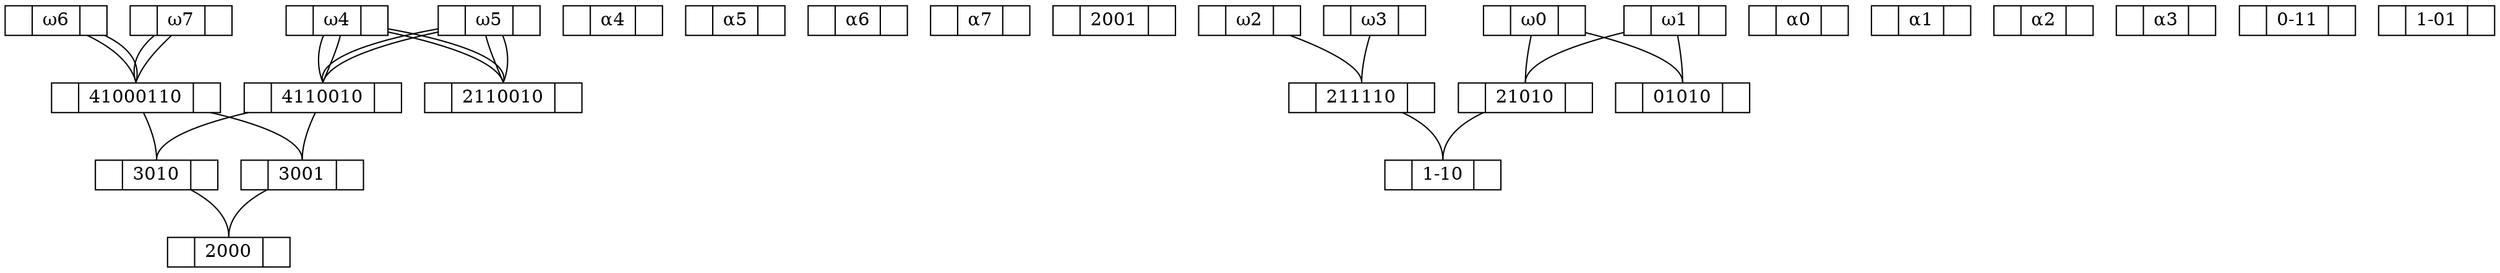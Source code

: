 graph "8 binairy tree general" {
	node [height=.1 shape=record]
	3010 -- 2000:f1
	4110010 -- 3010:f1
	"ω100" -- 4110010:f1
	"ω100" [label="<f0> |<f1> ω4|<f2>"]
	"ω101" -- 4110010:f1
	"ω101" [label="<f0> |<f1> ω5|<f2>"]
	"α100" [label="<f0> |<f1> α4|<f2>"]
	"α101" [label="<f0> |<f1> α5|<f2>"]
	4110010 [label="<f0> |<f1> 4110010|<f2>"]
	41000110 -- 3010:f1
	"ω110" -- 41000110:f1
	"ω110" [label="<f0> |<f1> ω6|<f2>"]
	"ω111" -- 41000110:f1
	"ω111" [label="<f0> |<f1> ω7|<f2>"]
	"α110" [label="<f0> |<f1> α6|<f2>"]
	"α111" [label="<f0> |<f1> α7|<f2>"]
	41000110 [label="<f0> |<f1> 41000110|<f2>"]
	"ω100" -- 2110010:f1
	"ω100" [label="<f0> |<f1> ω4|<f2>"]
	"ω101" -- 2110010:f1
	"ω101" [label="<f0> |<f1> ω5|<f2>"]
	"α100" [label="<f0> |<f1> α4|<f2>"]
	"α101" [label="<f0> |<f1> α5|<f2>"]
	2110010 [label="<f0> |<f1> 2110010|<f2>"]
	2001 [label="<f0> |<f1> 2001|<f2>"]
	3010 [label="<f0> |<f1> 3010|<f2>"]
	3001 -- 2000:f1
	4110010 -- 3001:f1
	"ω100" -- 4110010:f1
	"ω100" [label="<f0> |<f1> ω4|<f2>"]
	"ω101" -- 4110010:f1
	"ω101" [label="<f0> |<f1> ω5|<f2>"]
	"α100" [label="<f0> |<f1> α4|<f2>"]
	"α101" [label="<f0> |<f1> α5|<f2>"]
	4110010 [label="<f0> |<f1> 4110010|<f2>"]
	41000110 -- 3001:f1
	"ω110" -- 41000110:f1
	"ω110" [label="<f0> |<f1> ω6|<f2>"]
	"ω111" -- 41000110:f1
	"ω111" [label="<f0> |<f1> ω7|<f2>"]
	"α110" [label="<f0> |<f1> α6|<f2>"]
	"α111" [label="<f0> |<f1> α7|<f2>"]
	41000110 [label="<f0> |<f1> 41000110|<f2>"]
	"ω100" -- 2110010:f1
	"ω100" [label="<f0> |<f1> ω4|<f2>"]
	"ω101" -- 2110010:f1
	"ω101" [label="<f0> |<f1> ω5|<f2>"]
	"α100" [label="<f0> |<f1> α4|<f2>"]
	"α101" [label="<f0> |<f1> α5|<f2>"]
	2110010 [label="<f0> |<f1> 2110010|<f2>"]
	2000 [label="<f0> |<f1> 2000|<f2>"]
	3001 [label="<f0> |<f1> 3001|<f2>"]
	21010 -- "1-10":f1
	"ω000" -- 21010:f1
	"ω000" [label="<f0> |<f1> ω0|<f2>"]
	"ω001" -- 21010:f1
	"ω001" [label="<f0> |<f1> ω1|<f2>"]
	"α000" [label="<f0> |<f1> α0|<f2>"]
	"α001" [label="<f0> |<f1> α1|<f2>"]
	21010 [label="<f0> |<f1> 21010|<f2>"]
	211110 -- "1-10":f1
	"ω010" -- 211110:f1
	"ω010" [label="<f0> |<f1> ω2|<f2>"]
	"ω011" -- 211110:f1
	"ω011" [label="<f0> |<f1> ω3|<f2>"]
	"α010" [label="<f0> |<f1> α2|<f2>"]
	"α011" [label="<f0> |<f1> α3|<f2>"]
	211110 [label="<f0> |<f1> 211110|<f2>"]
	"ω000" -- 01010:f1
	"ω000" [label="<f0> |<f1> ω0|<f2>"]
	"ω001" -- 01010:f1
	"ω001" [label="<f0> |<f1> ω1|<f2>"]
	"α000" [label="<f0> |<f1> α0|<f2>"]
	"α001" [label="<f0> |<f1> α1|<f2>"]
	01010 [label="<f0> |<f1> 01010|<f2>"]
	"0-11" [label="<f0> |<f1> 0-11|<f2>"]
	"1-10" [label="<f0> |<f1> 1-10|<f2>"]
	"1-01" [label="<f0> |<f1> 1-01|<f2>"]
	2000 [label="<f0> |<f1> 2000|<f2>"]
}
